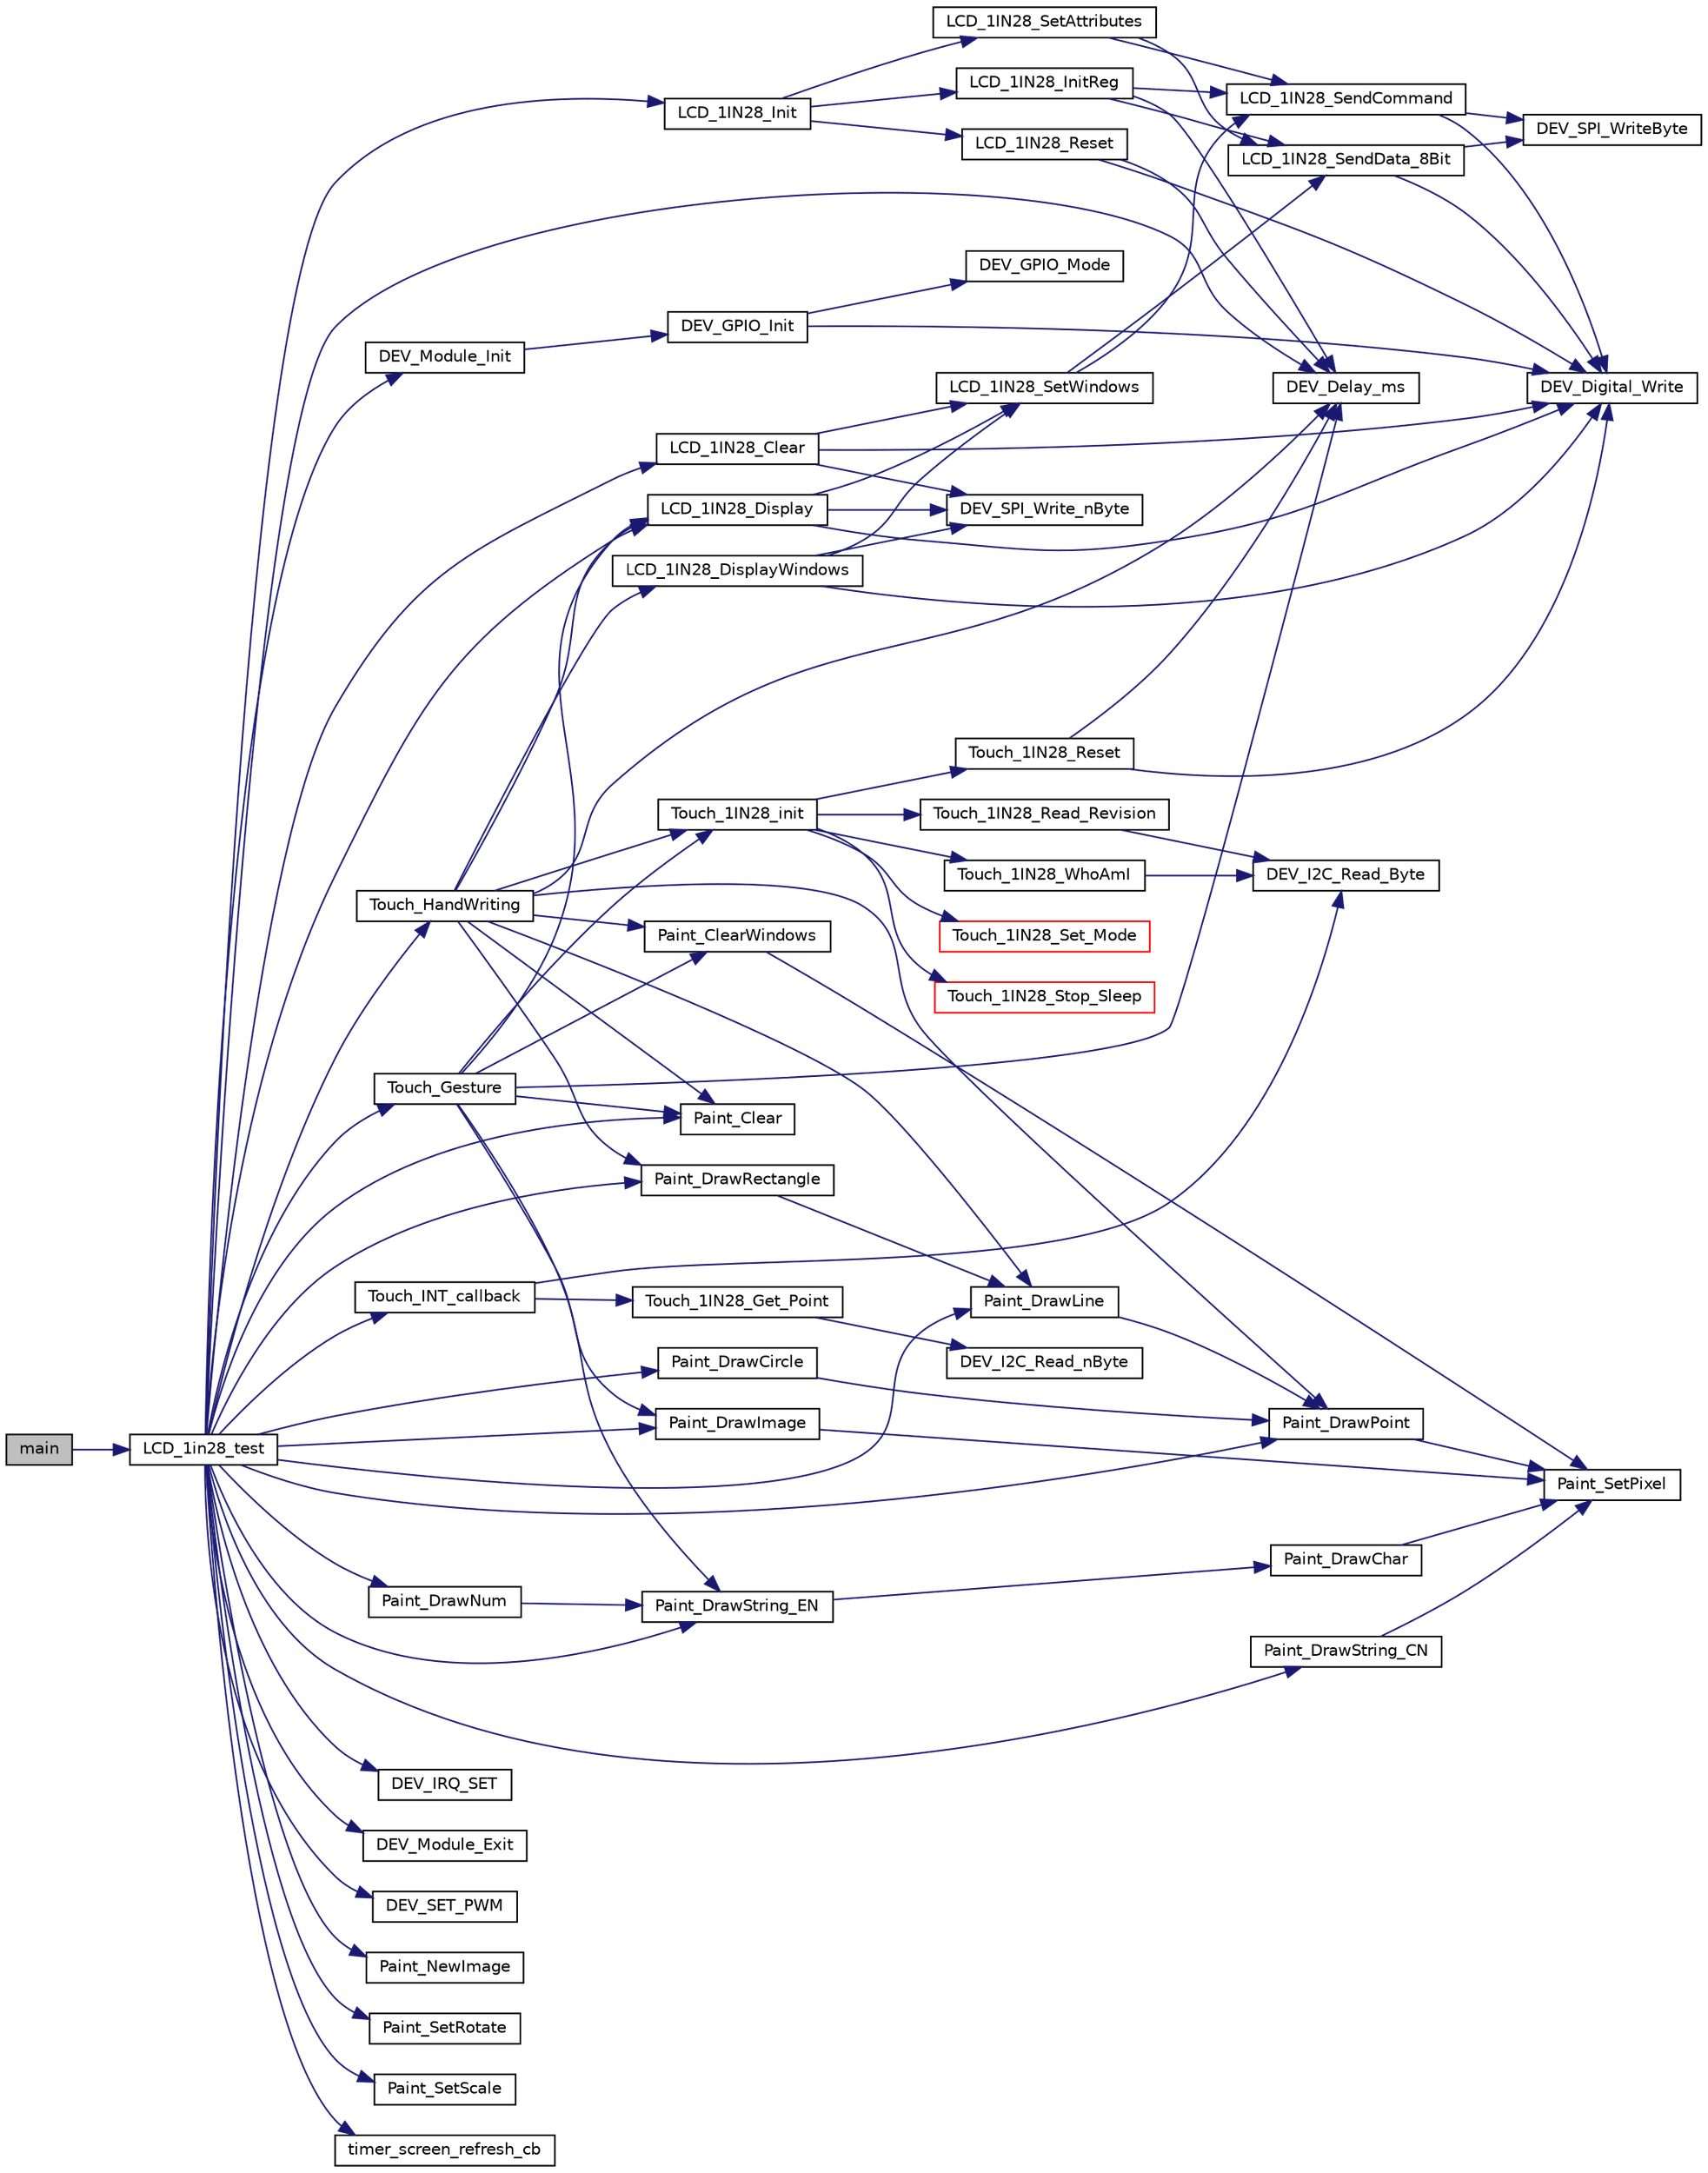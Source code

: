 digraph "main"
{
 // LATEX_PDF_SIZE
  bgcolor="transparent";
  edge [fontname="Helvetica",fontsize="10",labelfontname="Helvetica",labelfontsize="10"];
  node [fontname="Helvetica",fontsize="10",shape=record];
  rankdir="LR";
  Node1 [label="main",height=0.2,width=0.4,color="black", fillcolor="grey75", style="filled", fontcolor="black",tooltip=" "];
  Node1 -> Node2 [color="midnightblue",fontsize="10",style="solid",fontname="Helvetica"];
  Node2 [label="LCD_1in28_test",height=0.2,width=0.4,color="black",URL="$LCD__1in28__test_8c.html#a56ba863e7e275f5bbd40e8d9a10a8971",tooltip=" "];
  Node2 -> Node3 [color="midnightblue",fontsize="10",style="solid",fontname="Helvetica"];
  Node3 [label="DEV_Delay_ms",height=0.2,width=0.4,color="black",URL="$DEV__Config_8c.html#a2df8b0d2078af2cc903690b5edc1dddb",tooltip="delay x ms"];
  Node2 -> Node4 [color="midnightblue",fontsize="10",style="solid",fontname="Helvetica"];
  Node4 [label="DEV_IRQ_SET",height=0.2,width=0.4,color="black",URL="$DEV__Config_8c.html#aaf91b9b0d7d8e15f75554da8a8c9466f",tooltip=" "];
  Node2 -> Node5 [color="midnightblue",fontsize="10",style="solid",fontname="Helvetica"];
  Node5 [label="DEV_Module_Exit",height=0.2,width=0.4,color="black",URL="$DEV__Config_8c.html#ad6d67ebbfb2f0b1aeea2a8753a978b50",tooltip="function: Module exits, closes SPI and BCM2835 library parameter: Info:"];
  Node2 -> Node6 [color="midnightblue",fontsize="10",style="solid",fontname="Helvetica"];
  Node6 [label="DEV_Module_Init",height=0.2,width=0.4,color="black",URL="$DEV__Config_8c.html#a7a07ca160d6f70305f39df549b409c57",tooltip="function: Module Initialize, the library and initialize the pins, SPI protocol parameter: Info:"];
  Node6 -> Node7 [color="midnightblue",fontsize="10",style="solid",fontname="Helvetica"];
  Node7 [label="DEV_GPIO_Init",height=0.2,width=0.4,color="black",URL="$DEV__Config_8c.html#abb67aca2219ffce505bd6aef08c17716",tooltip=" "];
  Node7 -> Node8 [color="midnightblue",fontsize="10",style="solid",fontname="Helvetica"];
  Node8 [label="DEV_Digital_Write",height=0.2,width=0.4,color="black",URL="$DEV__Config_8c.html#a115bf3186fb590c5a9fa1bbfc2f38352",tooltip="GPIO read and write."];
  Node7 -> Node9 [color="midnightblue",fontsize="10",style="solid",fontname="Helvetica"];
  Node9 [label="DEV_GPIO_Mode",height=0.2,width=0.4,color="black",URL="$DEV__Config_8c.html#a692a8bbe946aee237fad3c2cb583a9d1",tooltip="GPIO Mode."];
  Node2 -> Node10 [color="midnightblue",fontsize="10",style="solid",fontname="Helvetica"];
  Node10 [label="DEV_SET_PWM",height=0.2,width=0.4,color="black",URL="$DEV__Config_8c.html#a3b602fed1857f52b0e43908e4f8e9daa",tooltip=" "];
  Node2 -> Node11 [color="midnightblue",fontsize="10",style="solid",fontname="Helvetica"];
  Node11 [label="LCD_1IN28_Clear",height=0.2,width=0.4,color="black",URL="$LCD__1in28_8c.html#ade849c7acec185359953fe96ea3839f4",tooltip="function : Clear screen parameter:"];
  Node11 -> Node8 [color="midnightblue",fontsize="10",style="solid",fontname="Helvetica"];
  Node11 -> Node12 [color="midnightblue",fontsize="10",style="solid",fontname="Helvetica"];
  Node12 [label="DEV_SPI_Write_nByte",height=0.2,width=0.4,color="black",URL="$DEV__Config_8c.html#a92c541993a71ed8ecef5826ef58d13b9",tooltip=" "];
  Node11 -> Node13 [color="midnightblue",fontsize="10",style="solid",fontname="Helvetica"];
  Node13 [label="LCD_1IN28_SetWindows",height=0.2,width=0.4,color="black",URL="$LCD__1in28_8c.html#acd05edcea026ac08a178c1b0653e223d",tooltip="function: Sets the start position and size of the display area parameter: Xstart : X direction Start ..."];
  Node13 -> Node14 [color="midnightblue",fontsize="10",style="solid",fontname="Helvetica"];
  Node14 [label="LCD_1IN28_SendCommand",height=0.2,width=0.4,color="black",URL="$LCD__1in28_8c.html#a2d4544449c2fbb5d7d30d007c4175d0e",tooltip="function : send command parameter: Reg : Command register"];
  Node14 -> Node8 [color="midnightblue",fontsize="10",style="solid",fontname="Helvetica"];
  Node14 -> Node15 [color="midnightblue",fontsize="10",style="solid",fontname="Helvetica"];
  Node15 [label="DEV_SPI_WriteByte",height=0.2,width=0.4,color="black",URL="$DEV__Config_8c.html#a81090f78e7cb924d294d518b16ce3cc3",tooltip="SPI."];
  Node13 -> Node16 [color="midnightblue",fontsize="10",style="solid",fontname="Helvetica"];
  Node16 [label="LCD_1IN28_SendData_8Bit",height=0.2,width=0.4,color="black",URL="$LCD__1in28_8c.html#a269938e6774f0acd809bb33c7d7ddc73",tooltip="function : send data parameter: Data : Write data"];
  Node16 -> Node8 [color="midnightblue",fontsize="10",style="solid",fontname="Helvetica"];
  Node16 -> Node15 [color="midnightblue",fontsize="10",style="solid",fontname="Helvetica"];
  Node2 -> Node17 [color="midnightblue",fontsize="10",style="solid",fontname="Helvetica"];
  Node17 [label="LCD_1IN28_Display",height=0.2,width=0.4,color="black",URL="$LCD__1in28_8c.html#a620a570daf64d54494b768ac4707392c",tooltip="function : Sends the image buffer in RAM to displays parameter:"];
  Node17 -> Node8 [color="midnightblue",fontsize="10",style="solid",fontname="Helvetica"];
  Node17 -> Node12 [color="midnightblue",fontsize="10",style="solid",fontname="Helvetica"];
  Node17 -> Node13 [color="midnightblue",fontsize="10",style="solid",fontname="Helvetica"];
  Node2 -> Node18 [color="midnightblue",fontsize="10",style="solid",fontname="Helvetica"];
  Node18 [label="LCD_1IN28_Init",height=0.2,width=0.4,color="black",URL="$LCD__1in28_8c.html#a2f35fbede99332eef58706caaa43e4f2",tooltip="function : Initialize the lcd parameter:"];
  Node18 -> Node19 [color="midnightblue",fontsize="10",style="solid",fontname="Helvetica"];
  Node19 [label="LCD_1IN28_InitReg",height=0.2,width=0.4,color="black",URL="$LCD__1in28_8c.html#a883f066e69443cf3a88fa911b283bf5c",tooltip="function : Initialize the lcd register parameter:"];
  Node19 -> Node3 [color="midnightblue",fontsize="10",style="solid",fontname="Helvetica"];
  Node19 -> Node14 [color="midnightblue",fontsize="10",style="solid",fontname="Helvetica"];
  Node19 -> Node16 [color="midnightblue",fontsize="10",style="solid",fontname="Helvetica"];
  Node18 -> Node20 [color="midnightblue",fontsize="10",style="solid",fontname="Helvetica"];
  Node20 [label="LCD_1IN28_Reset",height=0.2,width=0.4,color="black",URL="$LCD__1in28_8c.html#a6833da675b4ccc6683a2777d4d9a52ac",tooltip="function : Hardware reset parameter:"];
  Node20 -> Node3 [color="midnightblue",fontsize="10",style="solid",fontname="Helvetica"];
  Node20 -> Node8 [color="midnightblue",fontsize="10",style="solid",fontname="Helvetica"];
  Node18 -> Node21 [color="midnightblue",fontsize="10",style="solid",fontname="Helvetica"];
  Node21 [label="LCD_1IN28_SetAttributes",height=0.2,width=0.4,color="black",URL="$LCD__1in28_8c.html#a8f95baf81dd4b5119fe90cbfddfa308d",tooltip="function: Set the resolution and scanning method of the screen parameter: Scan_dir: Scan direction"];
  Node21 -> Node14 [color="midnightblue",fontsize="10",style="solid",fontname="Helvetica"];
  Node21 -> Node16 [color="midnightblue",fontsize="10",style="solid",fontname="Helvetica"];
  Node2 -> Node22 [color="midnightblue",fontsize="10",style="solid",fontname="Helvetica"];
  Node22 [label="Paint_Clear",height=0.2,width=0.4,color="black",URL="$GUI__Paint_8c.html#aad8e8539af8008254dcee688d683a311",tooltip="function: Clear the color of the picture parameter: Color : Painted colors"];
  Node2 -> Node23 [color="midnightblue",fontsize="10",style="solid",fontname="Helvetica"];
  Node23 [label="Paint_DrawCircle",height=0.2,width=0.4,color="black",URL="$GUI__Paint_8c.html#a00b72573a99616e23a1d90bc2acb579e",tooltip="function: Use the 8-point method to draw a circle of the specified size at the specified position-> p..."];
  Node23 -> Node24 [color="midnightblue",fontsize="10",style="solid",fontname="Helvetica"];
  Node24 [label="Paint_DrawPoint",height=0.2,width=0.4,color="black",URL="$GUI__Paint_8c.html#a3df6d1b5839fa7b4febef83eff837036",tooltip="function: Draw Point(Xpoint, Ypoint) Fill the color parameter: Xpoint : The Xpoint coordinate of the ..."];
  Node24 -> Node25 [color="midnightblue",fontsize="10",style="solid",fontname="Helvetica"];
  Node25 [label="Paint_SetPixel",height=0.2,width=0.4,color="black",URL="$GUI__Paint_8c.html#a48f4f5f8b9b528f98d3ddb1c2e2e108f",tooltip="function: Draw Pixels parameter: Xpoint : At point X Ypoint : At point Y Color : Painted colors"];
  Node2 -> Node26 [color="midnightblue",fontsize="10",style="solid",fontname="Helvetica"];
  Node26 [label="Paint_DrawImage",height=0.2,width=0.4,color="black",URL="$GUI__Paint_8c.html#ad0d9aff01666febe9f9436036f5e0c0c",tooltip=" "];
  Node26 -> Node25 [color="midnightblue",fontsize="10",style="solid",fontname="Helvetica"];
  Node2 -> Node27 [color="midnightblue",fontsize="10",style="solid",fontname="Helvetica"];
  Node27 [label="Paint_DrawLine",height=0.2,width=0.4,color="black",URL="$GUI__Paint_8c.html#a3f3fab298d3efaa84f39253946ce1901",tooltip="function: Draw a line of arbitrary slope parameter: Xstart ：Starting Xpoint point coordinates Ystart ..."];
  Node27 -> Node24 [color="midnightblue",fontsize="10",style="solid",fontname="Helvetica"];
  Node2 -> Node28 [color="midnightblue",fontsize="10",style="solid",fontname="Helvetica"];
  Node28 [label="Paint_DrawNum",height=0.2,width=0.4,color="black",URL="$GUI__Paint_8c.html#ab66aaa5613532b16201bbdd907ae673a",tooltip=" "];
  Node28 -> Node29 [color="midnightblue",fontsize="10",style="solid",fontname="Helvetica"];
  Node29 [label="Paint_DrawString_EN",height=0.2,width=0.4,color="black",URL="$GUI__Paint_8c.html#aa9154b1fb7a40d79798eccbc51761925",tooltip="function: Display the string parameter: Xstart ：X coordinate Ystart ：Y coordinate pString ：The first ..."];
  Node29 -> Node30 [color="midnightblue",fontsize="10",style="solid",fontname="Helvetica"];
  Node30 [label="Paint_DrawChar",height=0.2,width=0.4,color="black",URL="$GUI__Paint_8c.html#a445504f3acd814f2c2dab209e8b7e26e",tooltip="function: Show English characters parameter: Xpoint ：X coordinate Ypoint ：Y coordinate Acsii_Char ：To..."];
  Node30 -> Node25 [color="midnightblue",fontsize="10",style="solid",fontname="Helvetica"];
  Node2 -> Node24 [color="midnightblue",fontsize="10",style="solid",fontname="Helvetica"];
  Node2 -> Node31 [color="midnightblue",fontsize="10",style="solid",fontname="Helvetica"];
  Node31 [label="Paint_DrawRectangle",height=0.2,width=0.4,color="black",URL="$GUI__Paint_8c.html#a2c2ad0a6d3dccaeeed60fd3ef44c644c",tooltip="function: Draw a rectangle parameter: Xstart ：Rectangular Starting Xpoint point coordinates Ystart ：R..."];
  Node31 -> Node27 [color="midnightblue",fontsize="10",style="solid",fontname="Helvetica"];
  Node2 -> Node32 [color="midnightblue",fontsize="10",style="solid",fontname="Helvetica"];
  Node32 [label="Paint_DrawString_CN",height=0.2,width=0.4,color="black",URL="$GUI__Paint_8c.html#ae8212bbad5a3d65049f3b83b2a68ab26",tooltip="function: Display the string parameter: Xstart ：X coordinate Ystart ：Y coordinate pString ：The first ..."];
  Node32 -> Node25 [color="midnightblue",fontsize="10",style="solid",fontname="Helvetica"];
  Node2 -> Node29 [color="midnightblue",fontsize="10",style="solid",fontname="Helvetica"];
  Node2 -> Node33 [color="midnightblue",fontsize="10",style="solid",fontname="Helvetica"];
  Node33 [label="Paint_NewImage",height=0.2,width=0.4,color="black",URL="$GUI__Paint_8c.html#ae4987ec30dc24ca5291f90b7b97d9bf4",tooltip="function: Create Image parameter: image : Pointer to the image cache width : The width of the picture..."];
  Node2 -> Node34 [color="midnightblue",fontsize="10",style="solid",fontname="Helvetica"];
  Node34 [label="Paint_SetRotate",height=0.2,width=0.4,color="black",URL="$GUI__Paint_8c.html#aae8b0d7c241439e78b338cb8b0213d7b",tooltip="function: Select Image Rotate parameter: Rotate : 0,90,180,270"];
  Node2 -> Node35 [color="midnightblue",fontsize="10",style="solid",fontname="Helvetica"];
  Node35 [label="Paint_SetScale",height=0.2,width=0.4,color="black",URL="$GUI__Paint_8c.html#a4db433009b00e8168bee7fa8567b651b",tooltip=" "];
  Node2 -> Node36 [color="midnightblue",fontsize="10",style="solid",fontname="Helvetica"];
  Node36 [label="timer_screen_refresh_cb",height=0.2,width=0.4,color="black",URL="$LCD__1in28__test_8c.html#a4c768d497f54251b699eddadbd7b4a02",tooltip=" "];
  Node2 -> Node37 [color="midnightblue",fontsize="10",style="solid",fontname="Helvetica"];
  Node37 [label="Touch_Gesture",height=0.2,width=0.4,color="black",URL="$LCD__1in28__test_8c.html#a14a0e2cd1c23e7b048bb184968a849b3",tooltip=" "];
  Node37 -> Node3 [color="midnightblue",fontsize="10",style="solid",fontname="Helvetica"];
  Node37 -> Node17 [color="midnightblue",fontsize="10",style="solid",fontname="Helvetica"];
  Node37 -> Node22 [color="midnightblue",fontsize="10",style="solid",fontname="Helvetica"];
  Node37 -> Node38 [color="midnightblue",fontsize="10",style="solid",fontname="Helvetica"];
  Node38 [label="Paint_ClearWindows",height=0.2,width=0.4,color="black",URL="$GUI__Paint_8c.html#a0c08ac4a230283bab34bd04f6e1ee267",tooltip="function: Clear the color of a window parameter: Xstart : x starting point Ystart : Y starting point ..."];
  Node38 -> Node25 [color="midnightblue",fontsize="10",style="solid",fontname="Helvetica"];
  Node37 -> Node26 [color="midnightblue",fontsize="10",style="solid",fontname="Helvetica"];
  Node37 -> Node29 [color="midnightblue",fontsize="10",style="solid",fontname="Helvetica"];
  Node37 -> Node39 [color="midnightblue",fontsize="10",style="solid",fontname="Helvetica"];
  Node39 [label="Touch_1IN28_init",height=0.2,width=0.4,color="black",URL="$Touch__1in28_8c.html#ae5ed301b9ca70a465a6c93d4c416fff2",tooltip="function : screen initialization 屏幕初始化 parameter:"];
  Node39 -> Node40 [color="midnightblue",fontsize="10",style="solid",fontname="Helvetica"];
  Node40 [label="Touch_1IN28_Read_Revision",height=0.2,width=0.4,color="black",URL="$Touch__1in28_8c.html#a39d6870264c2cdb37d9d1e1eac5b62ed",tooltip="function : Read software version number 读取软件版本号 parameter:"];
  Node40 -> Node41 [color="midnightblue",fontsize="10",style="solid",fontname="Helvetica"];
  Node41 [label="DEV_I2C_Read_Byte",height=0.2,width=0.4,color="black",URL="$DEV__Config_8c.html#a35a0d8dbd7cd9b1048c52964c99294ac",tooltip=" "];
  Node39 -> Node42 [color="midnightblue",fontsize="10",style="solid",fontname="Helvetica"];
  Node42 [label="Touch_1IN28_Reset",height=0.2,width=0.4,color="black",URL="$Touch__1in28_8c.html#aaf34bd412ddc76154908a7f6dd43f384",tooltip="function : reset touch 复位触摸 parameter:"];
  Node42 -> Node3 [color="midnightblue",fontsize="10",style="solid",fontname="Helvetica"];
  Node42 -> Node8 [color="midnightblue",fontsize="10",style="solid",fontname="Helvetica"];
  Node39 -> Node43 [color="midnightblue",fontsize="10",style="solid",fontname="Helvetica"];
  Node43 [label="Touch_1IN28_Set_Mode",height=0.2,width=0.4,color="red",URL="$Touch__1in28_8c.html#a4451bf226143a654058b0b9831485829",tooltip="function : Set touch mode 设置触摸模式 parameter:   mode = 0 gestures mode mode = 1 point mode mode = 2 mix..."];
  Node39 -> Node45 [color="midnightblue",fontsize="10",style="solid",fontname="Helvetica"];
  Node45 [label="Touch_1IN28_Stop_Sleep",height=0.2,width=0.4,color="red",URL="$Touch__1in28_8c.html#a05931da08d4d9567eb7b2b193143ff45",tooltip="function : exit sleep mode 退出休眠模式 parameter:"];
  Node39 -> Node46 [color="midnightblue",fontsize="10",style="solid",fontname="Helvetica"];
  Node46 [label="Touch_1IN28_WhoAmI",height=0.2,width=0.4,color="black",URL="$Touch__1in28_8c.html#ae09de88d450a31f365cfd38729a9a9be",tooltip="| File : Touch_1IN28.c | Author : Waveshare team | Function : Hardware underlying interface | Info : ..."];
  Node46 -> Node41 [color="midnightblue",fontsize="10",style="solid",fontname="Helvetica"];
  Node2 -> Node47 [color="midnightblue",fontsize="10",style="solid",fontname="Helvetica"];
  Node47 [label="Touch_HandWriting",height=0.2,width=0.4,color="black",URL="$LCD__1in28__test_8c.html#aa5a437bb8869503dcaabb49f9126f815",tooltip=" "];
  Node47 -> Node3 [color="midnightblue",fontsize="10",style="solid",fontname="Helvetica"];
  Node47 -> Node17 [color="midnightblue",fontsize="10",style="solid",fontname="Helvetica"];
  Node47 -> Node48 [color="midnightblue",fontsize="10",style="solid",fontname="Helvetica"];
  Node48 [label="LCD_1IN28_DisplayWindows",height=0.2,width=0.4,color="black",URL="$LCD__1in28_8c.html#a536b7788cc6a0ff9b8ea0eb4a4984857",tooltip="function : Sends the image buffer in RAM with the specified coordinates to the display parameter:"];
  Node48 -> Node8 [color="midnightblue",fontsize="10",style="solid",fontname="Helvetica"];
  Node48 -> Node12 [color="midnightblue",fontsize="10",style="solid",fontname="Helvetica"];
  Node48 -> Node13 [color="midnightblue",fontsize="10",style="solid",fontname="Helvetica"];
  Node47 -> Node22 [color="midnightblue",fontsize="10",style="solid",fontname="Helvetica"];
  Node47 -> Node38 [color="midnightblue",fontsize="10",style="solid",fontname="Helvetica"];
  Node47 -> Node27 [color="midnightblue",fontsize="10",style="solid",fontname="Helvetica"];
  Node47 -> Node24 [color="midnightblue",fontsize="10",style="solid",fontname="Helvetica"];
  Node47 -> Node31 [color="midnightblue",fontsize="10",style="solid",fontname="Helvetica"];
  Node47 -> Node39 [color="midnightblue",fontsize="10",style="solid",fontname="Helvetica"];
  Node2 -> Node49 [color="midnightblue",fontsize="10",style="solid",fontname="Helvetica"];
  Node49 [label="Touch_INT_callback",height=0.2,width=0.4,color="black",URL="$LCD__1in28__test_8c.html#ab69b95ccca1d1a2f6efb1dca5434fbbb",tooltip="| File : LCD_Test.h | Author :   | Function : test Demo"];
  Node49 -> Node41 [color="midnightblue",fontsize="10",style="solid",fontname="Helvetica"];
  Node49 -> Node50 [color="midnightblue",fontsize="10",style="solid",fontname="Helvetica"];
  Node50 [label="Touch_1IN28_Get_Point",height=0.2,width=0.4,color="black",URL="$Touch__1in28_8c.html#abd2f6cf4b8e1096c7656d3c62e22fb67",tooltip="function : Get the corresponding point coordinates 获取对应的点坐标 parameter:"];
  Node50 -> Node51 [color="midnightblue",fontsize="10",style="solid",fontname="Helvetica"];
  Node51 [label="DEV_I2C_Read_nByte",height=0.2,width=0.4,color="black",URL="$DEV__Config_8c.html#aded56beffcae634753e6f09934a7677a",tooltip=" "];
}

